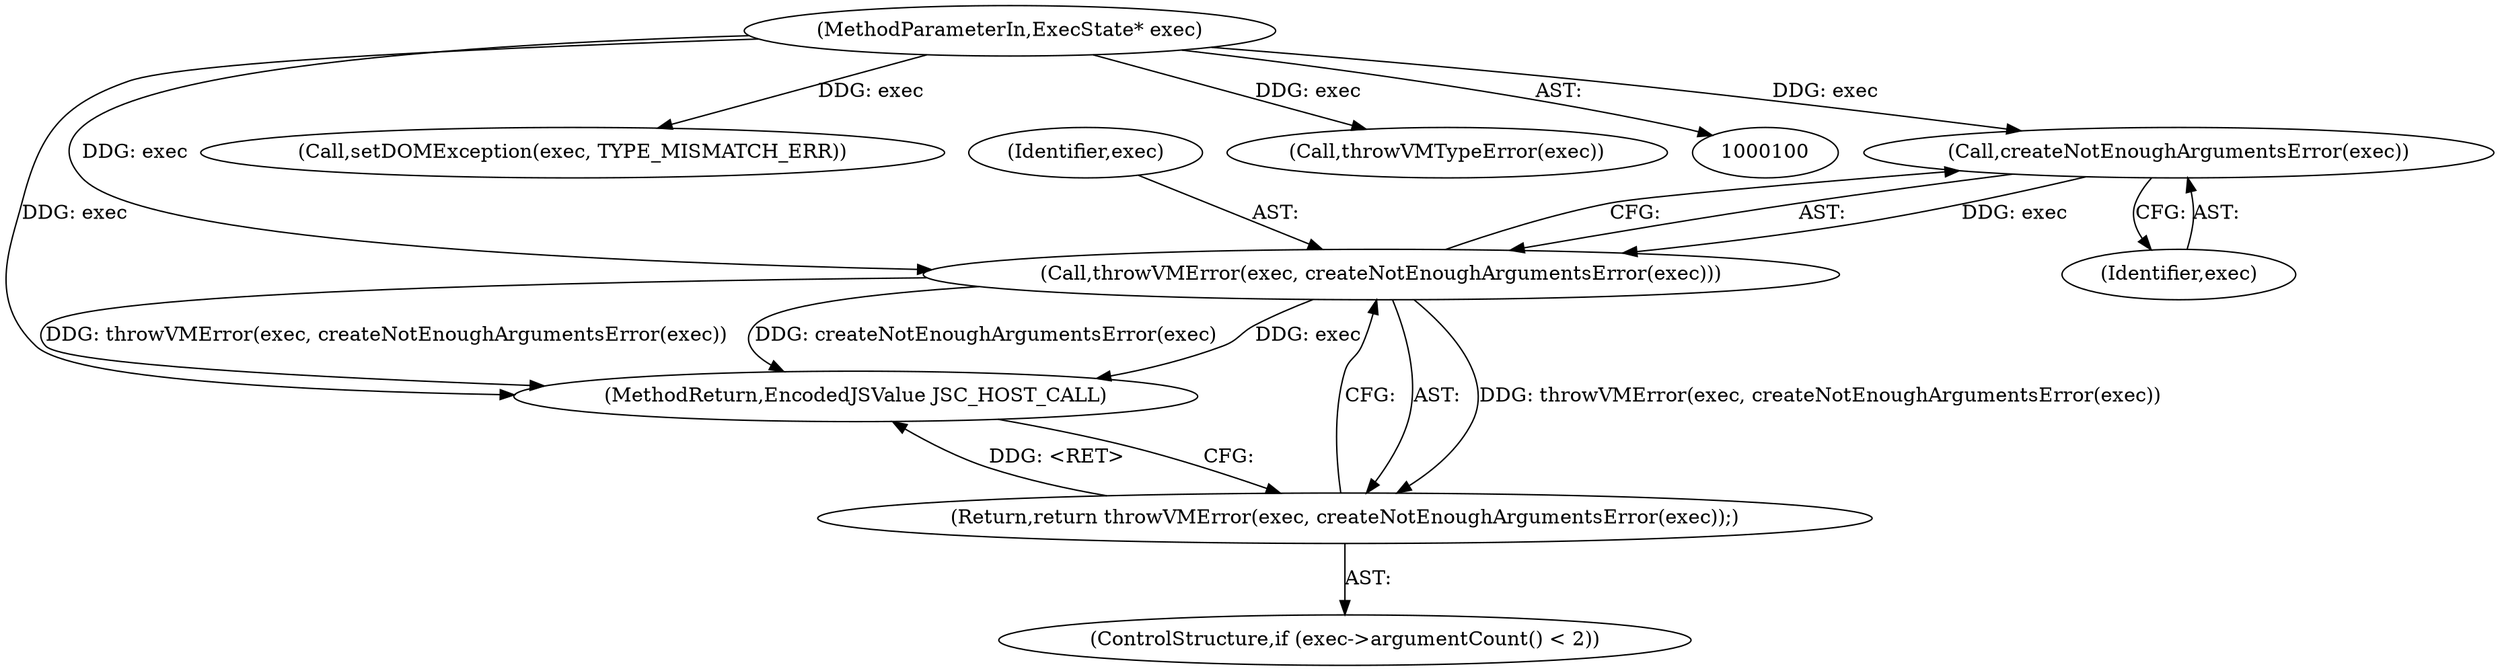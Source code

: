 digraph "0_Chrome_b944f670bb7a8a919daac497a4ea0536c954c201_35@pointer" {
"1000134" [label="(Call,createNotEnoughArgumentsError(exec))"];
"1000101" [label="(MethodParameterIn,ExecState* exec)"];
"1000132" [label="(Call,throwVMError(exec, createNotEnoughArgumentsError(exec)))"];
"1000131" [label="(Return,return throwVMError(exec, createNotEnoughArgumentsError(exec));)"];
"1000135" [label="(Identifier,exec)"];
"1000134" [label="(Call,createNotEnoughArgumentsError(exec))"];
"1000131" [label="(Return,return throwVMError(exec, createNotEnoughArgumentsError(exec));)"];
"1000101" [label="(MethodParameterIn,ExecState* exec)"];
"1000150" [label="(Call,setDOMException(exec, TYPE_MISMATCH_ERR))"];
"1000133" [label="(Identifier,exec)"];
"1000170" [label="(MethodReturn,EncodedJSValue JSC_HOST_CALL)"];
"1000113" [label="(Call,throwVMTypeError(exec))"];
"1000127" [label="(ControlStructure,if (exec->argumentCount() < 2))"];
"1000132" [label="(Call,throwVMError(exec, createNotEnoughArgumentsError(exec)))"];
"1000134" -> "1000132"  [label="AST: "];
"1000134" -> "1000135"  [label="CFG: "];
"1000135" -> "1000134"  [label="AST: "];
"1000132" -> "1000134"  [label="CFG: "];
"1000134" -> "1000132"  [label="DDG: exec"];
"1000101" -> "1000134"  [label="DDG: exec"];
"1000101" -> "1000100"  [label="AST: "];
"1000101" -> "1000170"  [label="DDG: exec"];
"1000101" -> "1000113"  [label="DDG: exec"];
"1000101" -> "1000132"  [label="DDG: exec"];
"1000101" -> "1000150"  [label="DDG: exec"];
"1000132" -> "1000131"  [label="AST: "];
"1000133" -> "1000132"  [label="AST: "];
"1000131" -> "1000132"  [label="CFG: "];
"1000132" -> "1000170"  [label="DDG: exec"];
"1000132" -> "1000170"  [label="DDG: throwVMError(exec, createNotEnoughArgumentsError(exec))"];
"1000132" -> "1000170"  [label="DDG: createNotEnoughArgumentsError(exec)"];
"1000132" -> "1000131"  [label="DDG: throwVMError(exec, createNotEnoughArgumentsError(exec))"];
"1000131" -> "1000127"  [label="AST: "];
"1000170" -> "1000131"  [label="CFG: "];
"1000131" -> "1000170"  [label="DDG: <RET>"];
}
